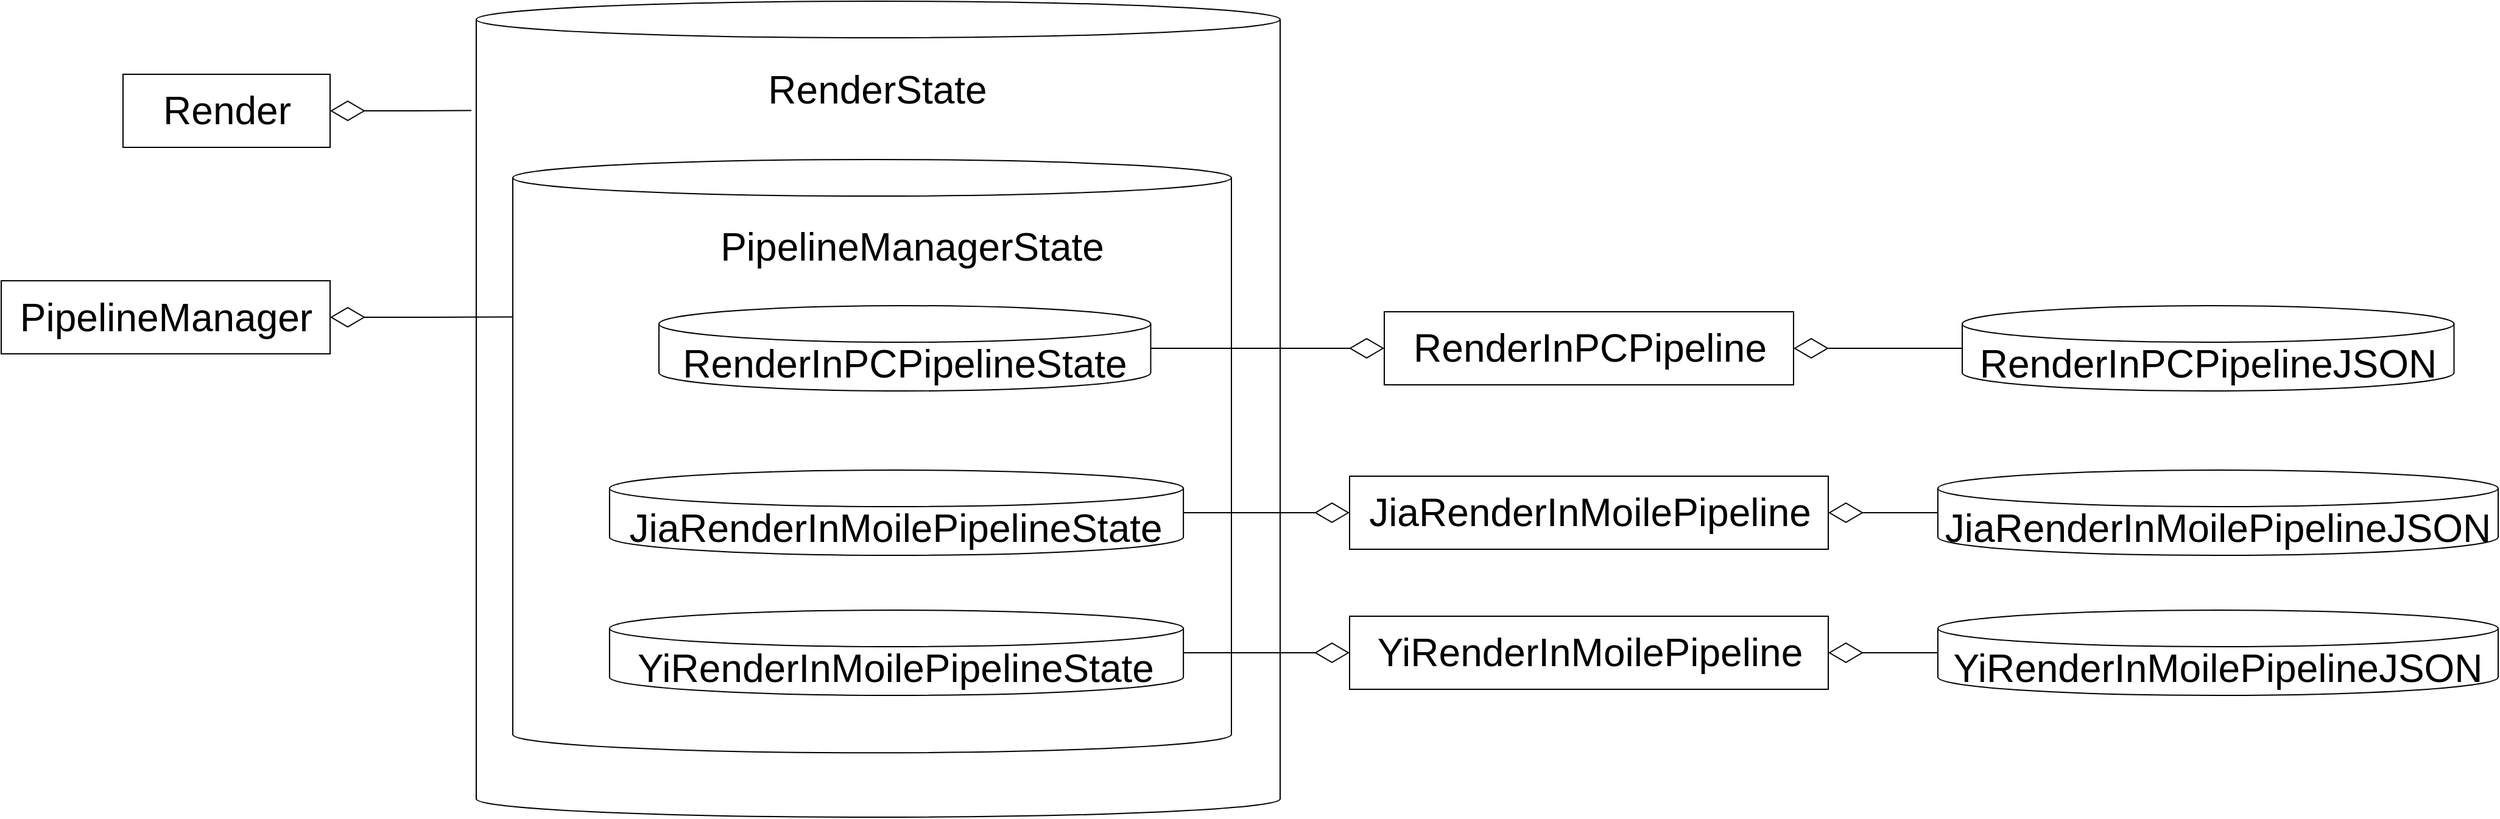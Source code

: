 <mxfile version="14.6.13" type="device"><diagram id="3NbMakbCztYDRtz5GHox" name="第 1 页"><mxGraphModel dx="3592" dy="2130" grid="1" gridSize="10" guides="1" tooltips="1" connect="1" arrows="1" fold="1" page="1" pageScale="1" pageWidth="827" pageHeight="1169" math="0" shadow="0"><root><mxCell id="0"/><mxCell id="1" parent="0"/><mxCell id="wslC2mN69Wj8OgJQdX_Q-3" value="" style="shape=cylinder3;whiteSpace=wrap;html=1;boundedLbl=1;backgroundOutline=1;size=15;" vertex="1" parent="1"><mxGeometry x="330" y="460" width="660" height="670" as="geometry"/></mxCell><mxCell id="wslC2mN69Wj8OgJQdX_Q-8" value="" style="shape=cylinder3;whiteSpace=wrap;html=1;boundedLbl=1;backgroundOutline=1;size=15;" vertex="1" parent="1"><mxGeometry x="360" y="589.997" width="590" height="487.14" as="geometry"/></mxCell><mxCell id="wslC2mN69Wj8OgJQdX_Q-26" style="edgeStyle=orthogonalEdgeStyle;rounded=0;orthogonalLoop=1;jettySize=auto;html=1;entryX=-0.006;entryY=0.134;entryDx=0;entryDy=0;entryPerimeter=0;startArrow=diamondThin;startFill=0;endArrow=none;endFill=0;startSize=26;endSize=26;" edge="1" parent="1" source="wslC2mN69Wj8OgJQdX_Q-2" target="wslC2mN69Wj8OgJQdX_Q-3"><mxGeometry relative="1" as="geometry"/></mxCell><mxCell id="wslC2mN69Wj8OgJQdX_Q-2" value="Render" style="html=1;fontSize=32;" vertex="1" parent="1"><mxGeometry x="40" y="520.0" width="170" height="60" as="geometry"/></mxCell><mxCell id="wslC2mN69Wj8OgJQdX_Q-25" style="edgeStyle=orthogonalEdgeStyle;rounded=0;orthogonalLoop=1;jettySize=auto;html=1;entryX=0;entryY=0;entryDx=0;entryDy=129.285;entryPerimeter=0;startArrow=diamondThin;startFill=0;endArrow=none;endFill=0;startSize=26;endSize=26;" edge="1" parent="1" source="wslC2mN69Wj8OgJQdX_Q-7" target="wslC2mN69Wj8OgJQdX_Q-8"><mxGeometry relative="1" as="geometry"/></mxCell><mxCell id="wslC2mN69Wj8OgJQdX_Q-7" value="PipelineManager" style="html=1;fontSize=32;" vertex="1" parent="1"><mxGeometry x="-60" y="689.54" width="270" height="60" as="geometry"/></mxCell><mxCell id="wslC2mN69Wj8OgJQdX_Q-22" style="edgeStyle=orthogonalEdgeStyle;rounded=0;orthogonalLoop=1;jettySize=auto;html=1;endSize=26;startSize=26;startArrow=diamondThin;startFill=0;endArrow=none;endFill=0;" edge="1" parent="1" source="wslC2mN69Wj8OgJQdX_Q-10" target="wslC2mN69Wj8OgJQdX_Q-11"><mxGeometry relative="1" as="geometry"/></mxCell><mxCell id="wslC2mN69Wj8OgJQdX_Q-27" style="edgeStyle=orthogonalEdgeStyle;rounded=0;orthogonalLoop=1;jettySize=auto;html=1;startArrow=diamondThin;startFill=0;endArrow=none;endFill=0;startSize=26;endSize=26;" edge="1" parent="1" source="wslC2mN69Wj8OgJQdX_Q-10" target="wslC2mN69Wj8OgJQdX_Q-12"><mxGeometry relative="1" as="geometry"/></mxCell><mxCell id="wslC2mN69Wj8OgJQdX_Q-10" value="RenderInPCPipeline" style="html=1;fontSize=32;" vertex="1" parent="1"><mxGeometry x="1075.5" y="715" width="336" height="60" as="geometry"/></mxCell><mxCell id="wslC2mN69Wj8OgJQdX_Q-11" value="&lt;span style=&quot;font-size: 32px&quot;&gt;RenderInPCPipelineState&lt;/span&gt;" style="shape=cylinder3;whiteSpace=wrap;html=1;boundedLbl=1;backgroundOutline=1;size=15;" vertex="1" parent="1"><mxGeometry x="480" y="710" width="403.75" height="70" as="geometry"/></mxCell><mxCell id="wslC2mN69Wj8OgJQdX_Q-12" value="&lt;span style=&quot;font-size: 32px&quot;&gt;RenderInPCPipelineJSON&lt;/span&gt;" style="shape=cylinder3;whiteSpace=wrap;html=1;boundedLbl=1;backgroundOutline=1;size=15;" vertex="1" parent="1"><mxGeometry x="1550" y="710" width="403.75" height="70" as="geometry"/></mxCell><mxCell id="wslC2mN69Wj8OgJQdX_Q-23" style="edgeStyle=orthogonalEdgeStyle;rounded=0;orthogonalLoop=1;jettySize=auto;html=1;entryX=1;entryY=0.5;entryDx=0;entryDy=0;entryPerimeter=0;startArrow=diamondThin;startFill=0;endArrow=none;endFill=0;startSize=26;endSize=26;" edge="1" parent="1" source="wslC2mN69Wj8OgJQdX_Q-15" target="wslC2mN69Wj8OgJQdX_Q-20"><mxGeometry relative="1" as="geometry"/></mxCell><mxCell id="wslC2mN69Wj8OgJQdX_Q-29" style="edgeStyle=orthogonalEdgeStyle;rounded=0;orthogonalLoop=1;jettySize=auto;html=1;entryX=0;entryY=0.5;entryDx=0;entryDy=0;entryPerimeter=0;startArrow=diamondThin;startFill=0;endArrow=none;endFill=0;startSize=26;endSize=26;" edge="1" parent="1" source="wslC2mN69Wj8OgJQdX_Q-15" target="wslC2mN69Wj8OgJQdX_Q-28"><mxGeometry relative="1" as="geometry"/></mxCell><mxCell id="wslC2mN69Wj8OgJQdX_Q-15" value="JiaRenderInMoilePipeline" style="html=1;fontSize=32;" vertex="1" parent="1"><mxGeometry x="1047" y="850" width="393" height="60" as="geometry"/></mxCell><mxCell id="wslC2mN69Wj8OgJQdX_Q-24" style="edgeStyle=orthogonalEdgeStyle;rounded=0;orthogonalLoop=1;jettySize=auto;html=1;entryX=1;entryY=0.5;entryDx=0;entryDy=0;entryPerimeter=0;startArrow=diamondThin;startFill=0;endArrow=none;endFill=0;startSize=26;endSize=26;" edge="1" parent="1" source="wslC2mN69Wj8OgJQdX_Q-19" target="wslC2mN69Wj8OgJQdX_Q-21"><mxGeometry relative="1" as="geometry"/></mxCell><mxCell id="wslC2mN69Wj8OgJQdX_Q-31" style="edgeStyle=orthogonalEdgeStyle;rounded=0;orthogonalLoop=1;jettySize=auto;html=1;entryX=0;entryY=0.5;entryDx=0;entryDy=0;entryPerimeter=0;startArrow=diamondThin;startFill=0;endArrow=none;endFill=0;startSize=26;endSize=26;" edge="1" parent="1" source="wslC2mN69Wj8OgJQdX_Q-19" target="wslC2mN69Wj8OgJQdX_Q-30"><mxGeometry relative="1" as="geometry"/></mxCell><mxCell id="wslC2mN69Wj8OgJQdX_Q-19" value="YiRenderInMoilePipeline" style="html=1;fontSize=32;" vertex="1" parent="1"><mxGeometry x="1047" y="965" width="393" height="60" as="geometry"/></mxCell><mxCell id="wslC2mN69Wj8OgJQdX_Q-20" value="&lt;span style=&quot;font-size: 32px&quot;&gt;JiaRenderInMoilePipelineState&lt;/span&gt;" style="shape=cylinder3;whiteSpace=wrap;html=1;boundedLbl=1;backgroundOutline=1;size=15;" vertex="1" parent="1"><mxGeometry x="439.44" y="845" width="471.13" height="70" as="geometry"/></mxCell><mxCell id="wslC2mN69Wj8OgJQdX_Q-21" value="&lt;span style=&quot;font-size: 32px&quot;&gt;YiRenderInMoilePipelineState&lt;/span&gt;" style="shape=cylinder3;whiteSpace=wrap;html=1;boundedLbl=1;backgroundOutline=1;size=15;" vertex="1" parent="1"><mxGeometry x="439.44" y="960" width="471.13" height="70" as="geometry"/></mxCell><mxCell id="wslC2mN69Wj8OgJQdX_Q-4" value="&lt;font style=&quot;font-size: 32px&quot;&gt;RenderState&lt;/font&gt;" style="text;html=1;strokeColor=none;fillColor=none;align=center;verticalAlign=middle;whiteSpace=wrap;rounded=0;" vertex="1" parent="1"><mxGeometry x="632.273" y="509.996" width="55.455" height="45.918" as="geometry"/></mxCell><mxCell id="wslC2mN69Wj8OgJQdX_Q-9" value="&lt;font style=&quot;font-size: 32px&quot;&gt;PipelineManagerState&lt;/font&gt;" style="text;html=1;strokeColor=none;fillColor=none;align=center;verticalAlign=middle;whiteSpace=wrap;rounded=0;" vertex="1" parent="1"><mxGeometry x="660.002" y="640.001" width="56.19" height="43.537" as="geometry"/></mxCell><mxCell id="wslC2mN69Wj8OgJQdX_Q-28" value="&lt;span style=&quot;font-size: 32px&quot;&gt;JiaRenderInMoilePipelineJSON&lt;/span&gt;" style="shape=cylinder3;whiteSpace=wrap;html=1;boundedLbl=1;backgroundOutline=1;size=15;" vertex="1" parent="1"><mxGeometry x="1530" y="845" width="460" height="70" as="geometry"/></mxCell><mxCell id="wslC2mN69Wj8OgJQdX_Q-30" value="&lt;span style=&quot;font-size: 32px&quot;&gt;YiRenderInMoilePipelineJSON&lt;/span&gt;" style="shape=cylinder3;whiteSpace=wrap;html=1;boundedLbl=1;backgroundOutline=1;size=15;" vertex="1" parent="1"><mxGeometry x="1530" y="960" width="460" height="70" as="geometry"/></mxCell></root></mxGraphModel></diagram></mxfile>